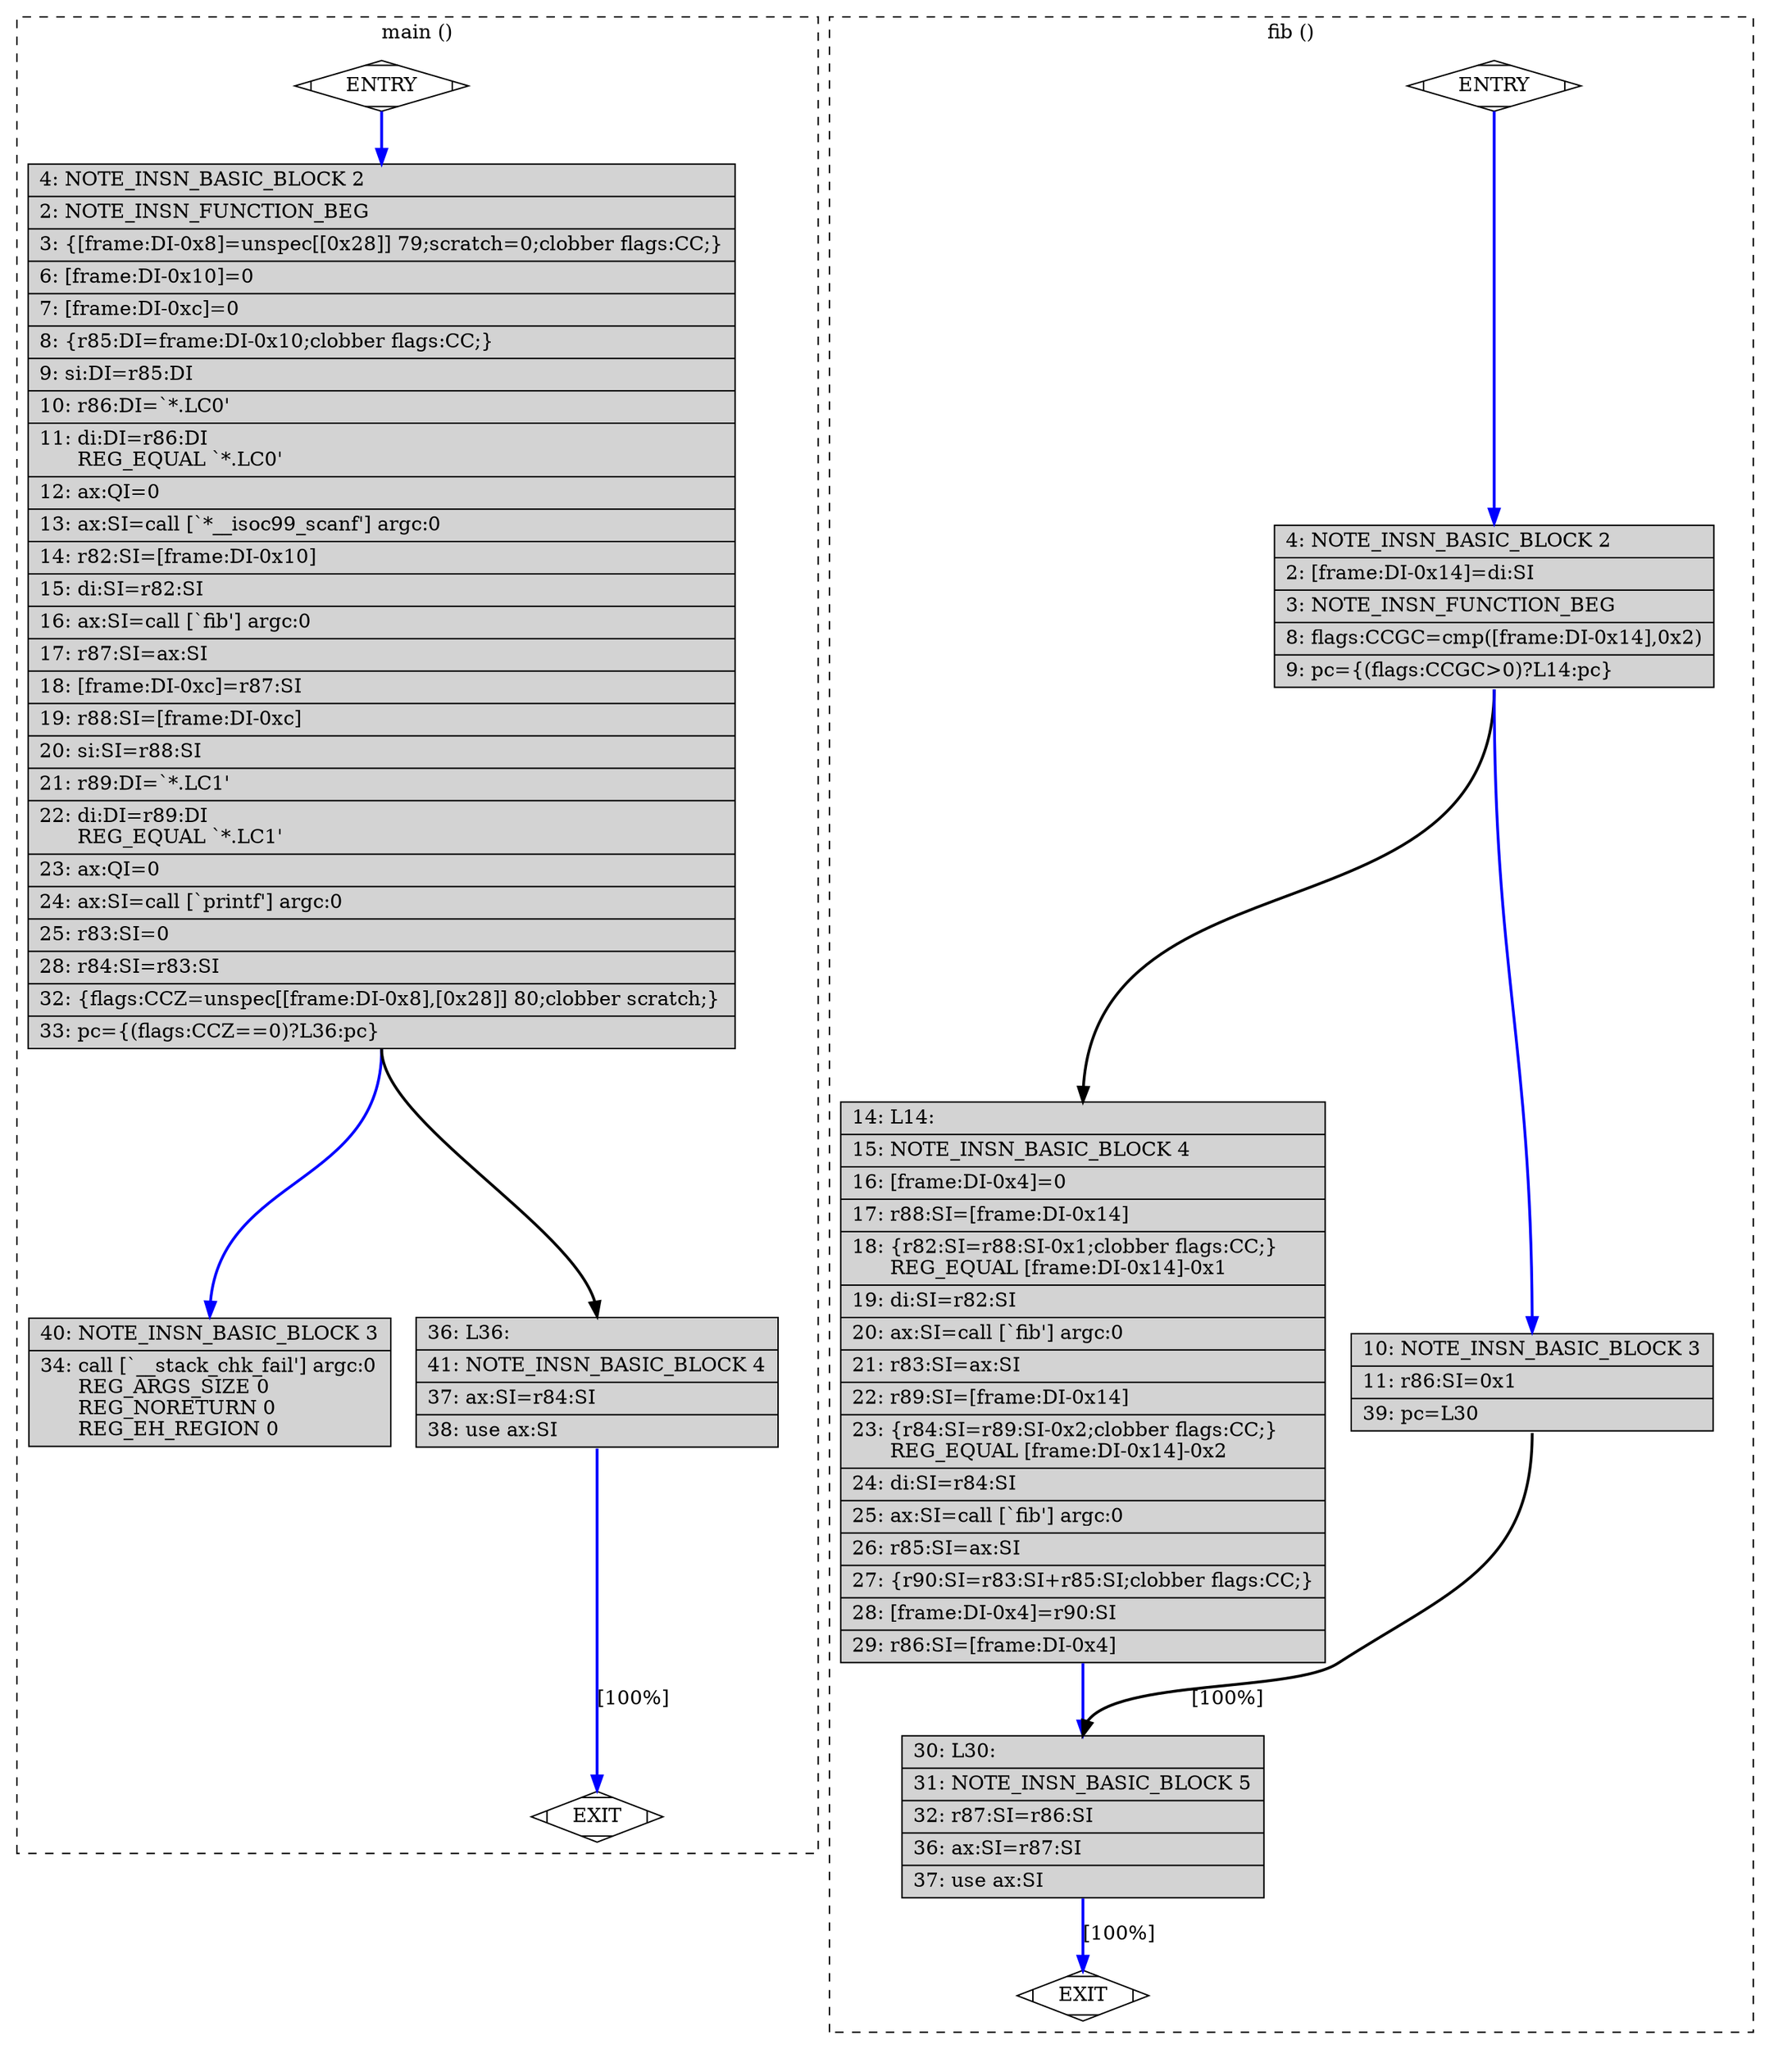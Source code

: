 digraph "a-fib_1.c.287r.dfinit" {
overlap=false;
subgraph "cluster_main" {
	style="dashed";
	color="black";
	label="main ()";
	fn_6_basic_block_0 [shape=Mdiamond,style=filled,fillcolor=white,label="ENTRY"];

	fn_6_basic_block_2 [shape=record,style=filled,fillcolor=lightgrey,label="{\ \ \ \ 4:\ NOTE_INSN_BASIC_BLOCK\ 2\l\
|\ \ \ \ 2:\ NOTE_INSN_FUNCTION_BEG\l\
|\ \ \ \ 3:\ \{[frame:DI-0x8]=unspec[[0x28]]\ 79;scratch=0;clobber\ flags:CC;\}\l\
|\ \ \ \ 6:\ [frame:DI-0x10]=0\l\
|\ \ \ \ 7:\ [frame:DI-0xc]=0\l\
|\ \ \ \ 8:\ \{r85:DI=frame:DI-0x10;clobber\ flags:CC;\}\l\
|\ \ \ \ 9:\ si:DI=r85:DI\l\
|\ \ \ 10:\ r86:DI=`*.LC0'\l\
|\ \ \ 11:\ di:DI=r86:DI\l\
\ \ \ \ \ \ REG_EQUAL\ `*.LC0'\l\
|\ \ \ 12:\ ax:QI=0\l\
|\ \ \ 13:\ ax:SI=call\ [`*__isoc99_scanf']\ argc:0\l\
|\ \ \ 14:\ r82:SI=[frame:DI-0x10]\l\
|\ \ \ 15:\ di:SI=r82:SI\l\
|\ \ \ 16:\ ax:SI=call\ [`fib']\ argc:0\l\
|\ \ \ 17:\ r87:SI=ax:SI\l\
|\ \ \ 18:\ [frame:DI-0xc]=r87:SI\l\
|\ \ \ 19:\ r88:SI=[frame:DI-0xc]\l\
|\ \ \ 20:\ si:SI=r88:SI\l\
|\ \ \ 21:\ r89:DI=`*.LC1'\l\
|\ \ \ 22:\ di:DI=r89:DI\l\
\ \ \ \ \ \ REG_EQUAL\ `*.LC1'\l\
|\ \ \ 23:\ ax:QI=0\l\
|\ \ \ 24:\ ax:SI=call\ [`printf']\ argc:0\l\
|\ \ \ 25:\ r83:SI=0\l\
|\ \ \ 28:\ r84:SI=r83:SI\l\
|\ \ \ 32:\ \{flags:CCZ=unspec[[frame:DI-0x8],[0x28]]\ 80;clobber\ scratch;\}\l\
|\ \ \ 33:\ pc=\{(flags:CCZ==0)?L36:pc\}\l\
}"];

	fn_6_basic_block_3 [shape=record,style=filled,fillcolor=lightgrey,label="{\ \ \ 40:\ NOTE_INSN_BASIC_BLOCK\ 3\l\
|\ \ \ 34:\ call\ [`__stack_chk_fail']\ argc:0\l\
\ \ \ \ \ \ REG_ARGS_SIZE\ 0\l\
\ \ \ \ \ \ REG_NORETURN\ 0\l\
\ \ \ \ \ \ REG_EH_REGION\ 0\l\
}"];

	fn_6_basic_block_4 [shape=record,style=filled,fillcolor=lightgrey,label="{\ \ \ 36:\ L36:\l\
|\ \ \ 41:\ NOTE_INSN_BASIC_BLOCK\ 4\l\
|\ \ \ 37:\ ax:SI=r84:SI\l\
|\ \ \ 38:\ use\ ax:SI\l\
}"];

	fn_6_basic_block_1 [shape=Mdiamond,style=filled,fillcolor=white,label="EXIT"];

	fn_6_basic_block_0:s -> fn_6_basic_block_2:n [style="solid,bold",color=blue,weight=100,constraint=true];
	fn_6_basic_block_2:s -> fn_6_basic_block_4:n [style="solid,bold",color=black,weight=10,constraint=true];
	fn_6_basic_block_2:s -> fn_6_basic_block_3:n [style="solid,bold",color=blue,weight=100,constraint=true];
	fn_6_basic_block_4:s -> fn_6_basic_block_1:n [style="solid,bold",color=blue,weight=100,constraint=true,label="[100%]"];
	fn_6_basic_block_0:s -> fn_6_basic_block_1:n [style="invis",constraint=true];
}
subgraph "cluster_fib" {
	style="dashed";
	color="black";
	label="fib ()";
	fn_7_basic_block_0 [shape=Mdiamond,style=filled,fillcolor=white,label="ENTRY"];

	fn_7_basic_block_2 [shape=record,style=filled,fillcolor=lightgrey,label="{\ \ \ \ 4:\ NOTE_INSN_BASIC_BLOCK\ 2\l\
|\ \ \ \ 2:\ [frame:DI-0x14]=di:SI\l\
|\ \ \ \ 3:\ NOTE_INSN_FUNCTION_BEG\l\
|\ \ \ \ 8:\ flags:CCGC=cmp([frame:DI-0x14],0x2)\l\
|\ \ \ \ 9:\ pc=\{(flags:CCGC\>0)?L14:pc\}\l\
}"];

	fn_7_basic_block_4 [shape=record,style=filled,fillcolor=lightgrey,label="{\ \ \ 14:\ L14:\l\
|\ \ \ 15:\ NOTE_INSN_BASIC_BLOCK\ 4\l\
|\ \ \ 16:\ [frame:DI-0x4]=0\l\
|\ \ \ 17:\ r88:SI=[frame:DI-0x14]\l\
|\ \ \ 18:\ \{r82:SI=r88:SI-0x1;clobber\ flags:CC;\}\l\
\ \ \ \ \ \ REG_EQUAL\ [frame:DI-0x14]-0x1\l\
|\ \ \ 19:\ di:SI=r82:SI\l\
|\ \ \ 20:\ ax:SI=call\ [`fib']\ argc:0\l\
|\ \ \ 21:\ r83:SI=ax:SI\l\
|\ \ \ 22:\ r89:SI=[frame:DI-0x14]\l\
|\ \ \ 23:\ \{r84:SI=r89:SI-0x2;clobber\ flags:CC;\}\l\
\ \ \ \ \ \ REG_EQUAL\ [frame:DI-0x14]-0x2\l\
|\ \ \ 24:\ di:SI=r84:SI\l\
|\ \ \ 25:\ ax:SI=call\ [`fib']\ argc:0\l\
|\ \ \ 26:\ r85:SI=ax:SI\l\
|\ \ \ 27:\ \{r90:SI=r83:SI+r85:SI;clobber\ flags:CC;\}\l\
|\ \ \ 28:\ [frame:DI-0x4]=r90:SI\l\
|\ \ \ 29:\ r86:SI=[frame:DI-0x4]\l\
}"];

	fn_7_basic_block_3 [shape=record,style=filled,fillcolor=lightgrey,label="{\ \ \ 10:\ NOTE_INSN_BASIC_BLOCK\ 3\l\
|\ \ \ 11:\ r86:SI=0x1\l\
|\ \ \ 39:\ pc=L30\l\
}"];

	fn_7_basic_block_5 [shape=record,style=filled,fillcolor=lightgrey,label="{\ \ \ 30:\ L30:\l\
|\ \ \ 31:\ NOTE_INSN_BASIC_BLOCK\ 5\l\
|\ \ \ 32:\ r87:SI=r86:SI\l\
|\ \ \ 36:\ ax:SI=r87:SI\l\
|\ \ \ 37:\ use\ ax:SI\l\
}"];

	fn_7_basic_block_1 [shape=Mdiamond,style=filled,fillcolor=white,label="EXIT"];

	fn_7_basic_block_0:s -> fn_7_basic_block_2:n [style="solid,bold",color=blue,weight=100,constraint=true];
	fn_7_basic_block_2:s -> fn_7_basic_block_3:n [style="solid,bold",color=blue,weight=100,constraint=true];
	fn_7_basic_block_2:s -> fn_7_basic_block_4:n [style="solid,bold",color=black,weight=10,constraint=true];
	fn_7_basic_block_3:s -> fn_7_basic_block_5:n [style="solid,bold",color=black,weight=10,constraint=true,label="[100%]"];
	fn_7_basic_block_4:s -> fn_7_basic_block_5:n [style="solid,bold",color=blue,weight=100,constraint=true];
	fn_7_basic_block_5:s -> fn_7_basic_block_1:n [style="solid,bold",color=blue,weight=100,constraint=true,label="[100%]"];
	fn_7_basic_block_0:s -> fn_7_basic_block_1:n [style="invis",constraint=true];
}
}
